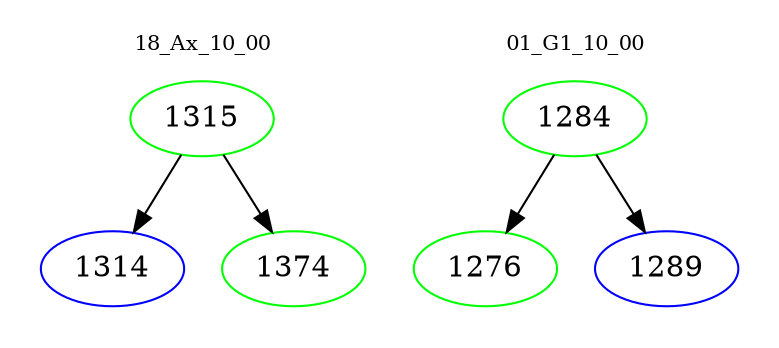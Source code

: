 digraph{
subgraph cluster_0 {
color = white
label = "18_Ax_10_00";
fontsize=10;
T0_1315 [label="1315", color="green"]
T0_1315 -> T0_1314 [color="black"]
T0_1314 [label="1314", color="blue"]
T0_1315 -> T0_1374 [color="black"]
T0_1374 [label="1374", color="green"]
}
subgraph cluster_1 {
color = white
label = "01_G1_10_00";
fontsize=10;
T1_1284 [label="1284", color="green"]
T1_1284 -> T1_1276 [color="black"]
T1_1276 [label="1276", color="green"]
T1_1284 -> T1_1289 [color="black"]
T1_1289 [label="1289", color="blue"]
}
}
